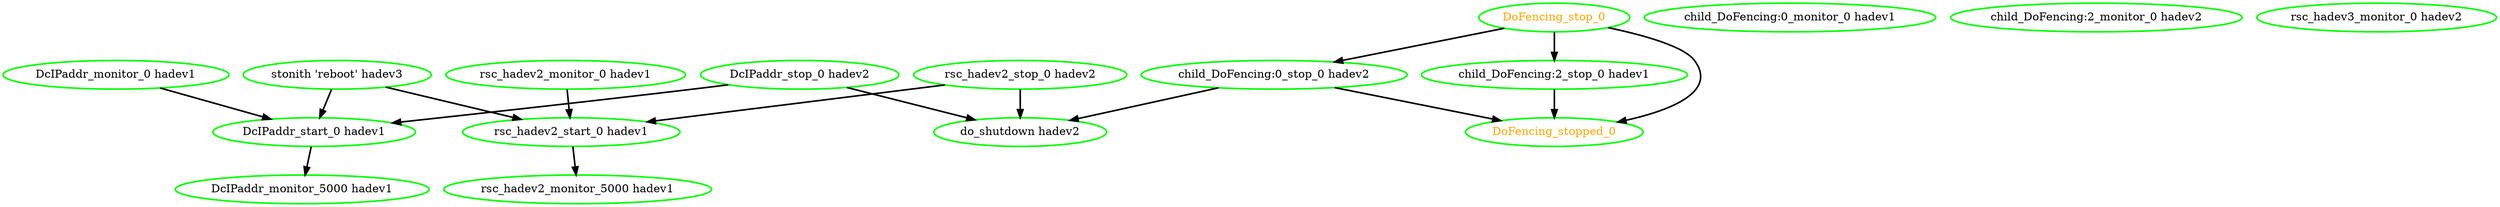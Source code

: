 digraph "g" {
"DcIPaddr_monitor_0 hadev1" -> "DcIPaddr_start_0 hadev1" [ style = bold]
"DcIPaddr_monitor_0 hadev1" [ style=bold color="green" fontcolor="black" ]
"DcIPaddr_monitor_5000 hadev1" [ style=bold color="green" fontcolor="black" ]
"DcIPaddr_start_0 hadev1" -> "DcIPaddr_monitor_5000 hadev1" [ style = bold]
"DcIPaddr_start_0 hadev1" [ style=bold color="green" fontcolor="black" ]
"DcIPaddr_stop_0 hadev2" -> "DcIPaddr_start_0 hadev1" [ style = bold]
"DcIPaddr_stop_0 hadev2" -> "do_shutdown hadev2" [ style = bold]
"DcIPaddr_stop_0 hadev2" [ style=bold color="green" fontcolor="black" ]
"DoFencing_stop_0" -> "DoFencing_stopped_0" [ style = bold]
"DoFencing_stop_0" -> "child_DoFencing:0_stop_0 hadev2" [ style = bold]
"DoFencing_stop_0" -> "child_DoFencing:2_stop_0 hadev1" [ style = bold]
"DoFencing_stop_0" [ style=bold color="green" fontcolor="orange" ]
"DoFencing_stopped_0" [ style=bold color="green" fontcolor="orange" ]
"child_DoFencing:0_monitor_0 hadev1" [ style=bold color="green" fontcolor="black" ]
"child_DoFencing:0_stop_0 hadev2" -> "DoFencing_stopped_0" [ style = bold]
"child_DoFencing:0_stop_0 hadev2" -> "do_shutdown hadev2" [ style = bold]
"child_DoFencing:0_stop_0 hadev2" [ style=bold color="green" fontcolor="black" ]
"child_DoFencing:2_monitor_0 hadev2" [ style=bold color="green" fontcolor="black" ]
"child_DoFencing:2_stop_0 hadev1" -> "DoFencing_stopped_0" [ style = bold]
"child_DoFencing:2_stop_0 hadev1" [ style=bold color="green" fontcolor="black" ]
"do_shutdown hadev2" [ style=bold color="green" fontcolor="black" ]
"rsc_hadev2_monitor_0 hadev1" -> "rsc_hadev2_start_0 hadev1" [ style = bold]
"rsc_hadev2_monitor_0 hadev1" [ style=bold color="green" fontcolor="black" ]
"rsc_hadev2_monitor_5000 hadev1" [ style=bold color="green" fontcolor="black" ]
"rsc_hadev2_start_0 hadev1" -> "rsc_hadev2_monitor_5000 hadev1" [ style = bold]
"rsc_hadev2_start_0 hadev1" [ style=bold color="green" fontcolor="black" ]
"rsc_hadev2_stop_0 hadev2" -> "do_shutdown hadev2" [ style = bold]
"rsc_hadev2_stop_0 hadev2" -> "rsc_hadev2_start_0 hadev1" [ style = bold]
"rsc_hadev2_stop_0 hadev2" [ style=bold color="green" fontcolor="black" ]
"rsc_hadev3_monitor_0 hadev2" [ style=bold color="green" fontcolor="black" ]
"stonith 'reboot' hadev3" -> "DcIPaddr_start_0 hadev1" [ style = bold]
"stonith 'reboot' hadev3" -> "rsc_hadev2_start_0 hadev1" [ style = bold]
"stonith 'reboot' hadev3" [ style=bold color="green" fontcolor="black"]
}
